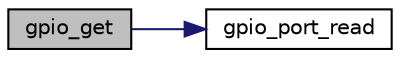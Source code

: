 digraph "gpio_get"
{
  edge [fontname="Helvetica",fontsize="10",labelfontname="Helvetica",labelfontsize="10"];
  node [fontname="Helvetica",fontsize="10",shape=record];
  rankdir="LR";
  Node1 [label="gpio_get",height=0.2,width=0.4,color="black", fillcolor="grey75", style="filled", fontcolor="black"];
  Node1 -> Node2 [color="midnightblue",fontsize="10",style="solid",fontname="Helvetica"];
  Node2 [label="gpio_port_read",height=0.2,width=0.4,color="black", fillcolor="white", style="filled",URL="$group__gpio__file.html#gac7a671c0d057a8db484357b344d66b23",tooltip="Read from a Port. "];
}
